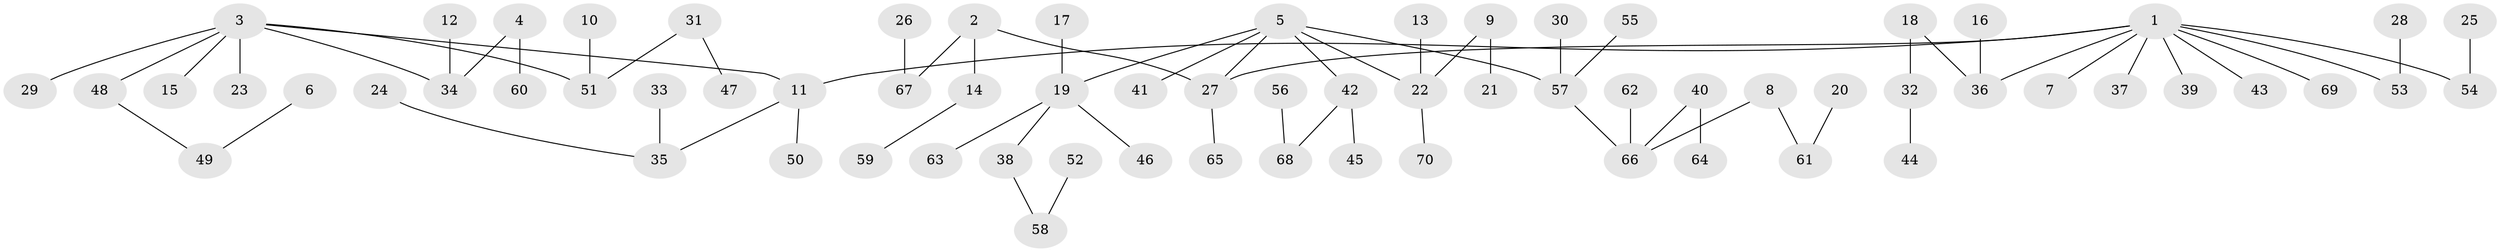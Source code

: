 // original degree distribution, {5: 0.04316546762589928, 8: 0.007194244604316547, 4: 0.06474820143884892, 3: 0.1079136690647482, 7: 0.007194244604316547, 2: 0.23741007194244604, 6: 0.014388489208633094, 1: 0.5179856115107914}
// Generated by graph-tools (version 1.1) at 2025/02/03/09/25 03:02:29]
// undirected, 70 vertices, 69 edges
graph export_dot {
graph [start="1"]
  node [color=gray90,style=filled];
  1;
  2;
  3;
  4;
  5;
  6;
  7;
  8;
  9;
  10;
  11;
  12;
  13;
  14;
  15;
  16;
  17;
  18;
  19;
  20;
  21;
  22;
  23;
  24;
  25;
  26;
  27;
  28;
  29;
  30;
  31;
  32;
  33;
  34;
  35;
  36;
  37;
  38;
  39;
  40;
  41;
  42;
  43;
  44;
  45;
  46;
  47;
  48;
  49;
  50;
  51;
  52;
  53;
  54;
  55;
  56;
  57;
  58;
  59;
  60;
  61;
  62;
  63;
  64;
  65;
  66;
  67;
  68;
  69;
  70;
  1 -- 7 [weight=1.0];
  1 -- 11 [weight=1.0];
  1 -- 27 [weight=1.0];
  1 -- 36 [weight=1.0];
  1 -- 37 [weight=1.0];
  1 -- 39 [weight=1.0];
  1 -- 43 [weight=1.0];
  1 -- 53 [weight=1.0];
  1 -- 54 [weight=1.0];
  1 -- 69 [weight=1.0];
  2 -- 14 [weight=1.0];
  2 -- 27 [weight=1.0];
  2 -- 67 [weight=1.0];
  3 -- 11 [weight=1.0];
  3 -- 15 [weight=1.0];
  3 -- 23 [weight=1.0];
  3 -- 29 [weight=1.0];
  3 -- 34 [weight=1.0];
  3 -- 48 [weight=1.0];
  3 -- 51 [weight=1.0];
  4 -- 34 [weight=1.0];
  4 -- 60 [weight=1.0];
  5 -- 19 [weight=1.0];
  5 -- 22 [weight=1.0];
  5 -- 27 [weight=1.0];
  5 -- 41 [weight=1.0];
  5 -- 42 [weight=1.0];
  5 -- 57 [weight=1.0];
  6 -- 49 [weight=1.0];
  8 -- 61 [weight=1.0];
  8 -- 66 [weight=1.0];
  9 -- 21 [weight=1.0];
  9 -- 22 [weight=1.0];
  10 -- 51 [weight=1.0];
  11 -- 35 [weight=1.0];
  11 -- 50 [weight=1.0];
  12 -- 34 [weight=1.0];
  13 -- 22 [weight=1.0];
  14 -- 59 [weight=1.0];
  16 -- 36 [weight=1.0];
  17 -- 19 [weight=1.0];
  18 -- 32 [weight=1.0];
  18 -- 36 [weight=1.0];
  19 -- 38 [weight=1.0];
  19 -- 46 [weight=1.0];
  19 -- 63 [weight=1.0];
  20 -- 61 [weight=1.0];
  22 -- 70 [weight=1.0];
  24 -- 35 [weight=1.0];
  25 -- 54 [weight=1.0];
  26 -- 67 [weight=1.0];
  27 -- 65 [weight=1.0];
  28 -- 53 [weight=1.0];
  30 -- 57 [weight=1.0];
  31 -- 47 [weight=1.0];
  31 -- 51 [weight=1.0];
  32 -- 44 [weight=1.0];
  33 -- 35 [weight=1.0];
  38 -- 58 [weight=1.0];
  40 -- 64 [weight=1.0];
  40 -- 66 [weight=1.0];
  42 -- 45 [weight=1.0];
  42 -- 68 [weight=1.0];
  48 -- 49 [weight=1.0];
  52 -- 58 [weight=1.0];
  55 -- 57 [weight=1.0];
  56 -- 68 [weight=1.0];
  57 -- 66 [weight=1.0];
  62 -- 66 [weight=1.0];
}
